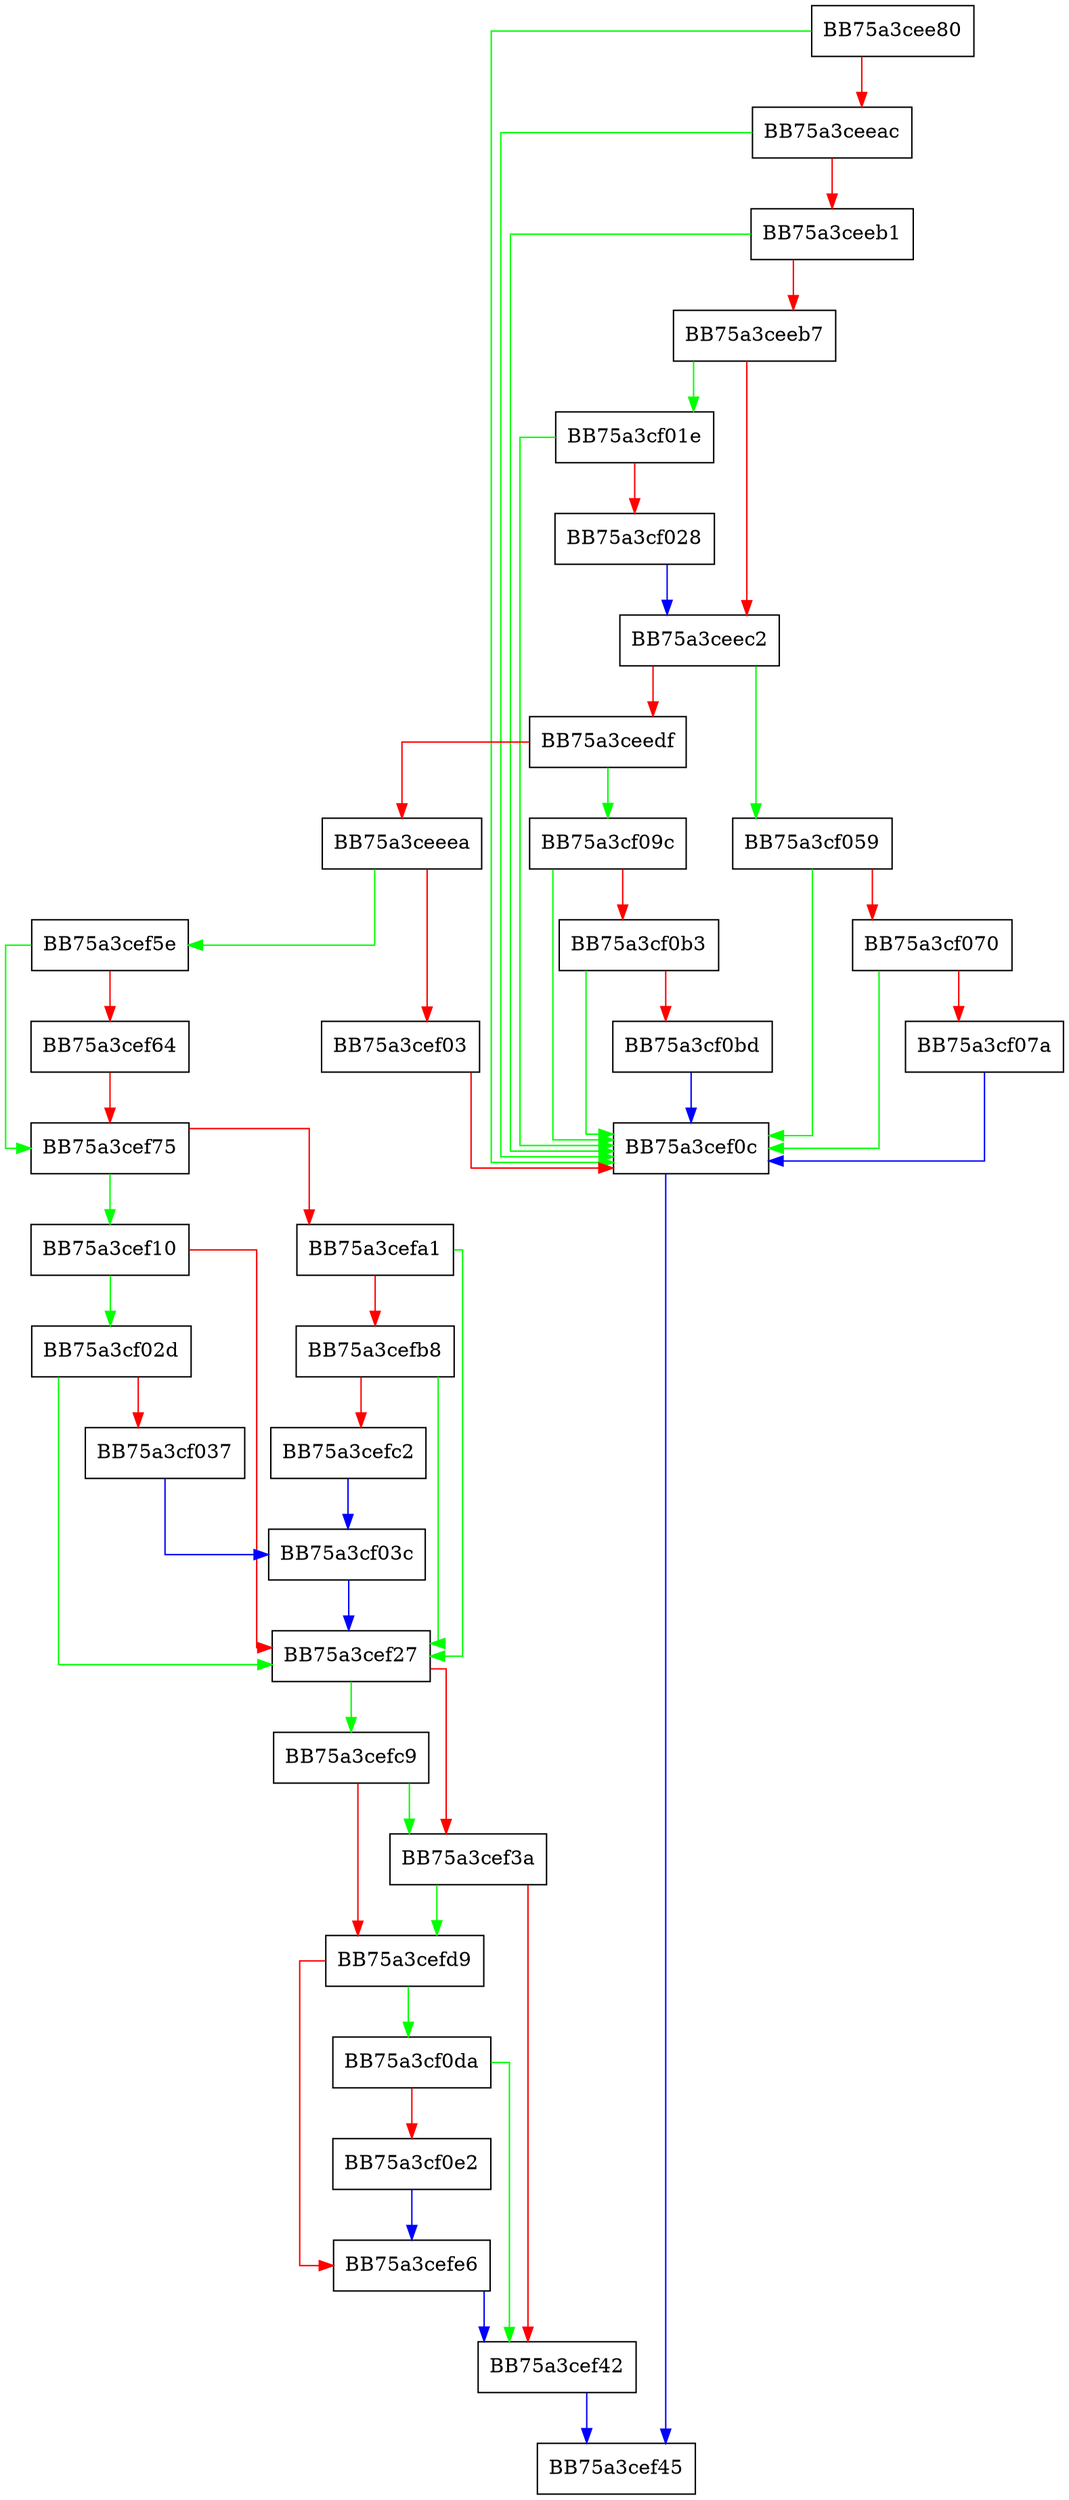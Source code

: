 digraph AddFileName {
  node [shape="box"];
  graph [splines=ortho];
  BB75a3cee80 -> BB75a3cef0c [color="green"];
  BB75a3cee80 -> BB75a3ceeac [color="red"];
  BB75a3ceeac -> BB75a3cef0c [color="green"];
  BB75a3ceeac -> BB75a3ceeb1 [color="red"];
  BB75a3ceeb1 -> BB75a3cef0c [color="green"];
  BB75a3ceeb1 -> BB75a3ceeb7 [color="red"];
  BB75a3ceeb7 -> BB75a3cf01e [color="green"];
  BB75a3ceeb7 -> BB75a3ceec2 [color="red"];
  BB75a3ceec2 -> BB75a3cf059 [color="green"];
  BB75a3ceec2 -> BB75a3ceedf [color="red"];
  BB75a3ceedf -> BB75a3cf09c [color="green"];
  BB75a3ceedf -> BB75a3ceeea [color="red"];
  BB75a3ceeea -> BB75a3cef5e [color="green"];
  BB75a3ceeea -> BB75a3cef03 [color="red"];
  BB75a3cef03 -> BB75a3cef0c [color="red"];
  BB75a3cef0c -> BB75a3cef45 [color="blue"];
  BB75a3cef10 -> BB75a3cf02d [color="green"];
  BB75a3cef10 -> BB75a3cef27 [color="red"];
  BB75a3cef27 -> BB75a3cefc9 [color="green"];
  BB75a3cef27 -> BB75a3cef3a [color="red"];
  BB75a3cef3a -> BB75a3cefd9 [color="green"];
  BB75a3cef3a -> BB75a3cef42 [color="red"];
  BB75a3cef42 -> BB75a3cef45 [color="blue"];
  BB75a3cef5e -> BB75a3cef75 [color="green"];
  BB75a3cef5e -> BB75a3cef64 [color="red"];
  BB75a3cef64 -> BB75a3cef75 [color="red"];
  BB75a3cef75 -> BB75a3cef10 [color="green"];
  BB75a3cef75 -> BB75a3cefa1 [color="red"];
  BB75a3cefa1 -> BB75a3cef27 [color="green"];
  BB75a3cefa1 -> BB75a3cefb8 [color="red"];
  BB75a3cefb8 -> BB75a3cef27 [color="green"];
  BB75a3cefb8 -> BB75a3cefc2 [color="red"];
  BB75a3cefc2 -> BB75a3cf03c [color="blue"];
  BB75a3cefc9 -> BB75a3cef3a [color="green"];
  BB75a3cefc9 -> BB75a3cefd9 [color="red"];
  BB75a3cefd9 -> BB75a3cf0da [color="green"];
  BB75a3cefd9 -> BB75a3cefe6 [color="red"];
  BB75a3cefe6 -> BB75a3cef42 [color="blue"];
  BB75a3cf01e -> BB75a3cef0c [color="green"];
  BB75a3cf01e -> BB75a3cf028 [color="red"];
  BB75a3cf028 -> BB75a3ceec2 [color="blue"];
  BB75a3cf02d -> BB75a3cef27 [color="green"];
  BB75a3cf02d -> BB75a3cf037 [color="red"];
  BB75a3cf037 -> BB75a3cf03c [color="blue"];
  BB75a3cf03c -> BB75a3cef27 [color="blue"];
  BB75a3cf059 -> BB75a3cef0c [color="green"];
  BB75a3cf059 -> BB75a3cf070 [color="red"];
  BB75a3cf070 -> BB75a3cef0c [color="green"];
  BB75a3cf070 -> BB75a3cf07a [color="red"];
  BB75a3cf07a -> BB75a3cef0c [color="blue"];
  BB75a3cf09c -> BB75a3cef0c [color="green"];
  BB75a3cf09c -> BB75a3cf0b3 [color="red"];
  BB75a3cf0b3 -> BB75a3cef0c [color="green"];
  BB75a3cf0b3 -> BB75a3cf0bd [color="red"];
  BB75a3cf0bd -> BB75a3cef0c [color="blue"];
  BB75a3cf0da -> BB75a3cef42 [color="green"];
  BB75a3cf0da -> BB75a3cf0e2 [color="red"];
  BB75a3cf0e2 -> BB75a3cefe6 [color="blue"];
}